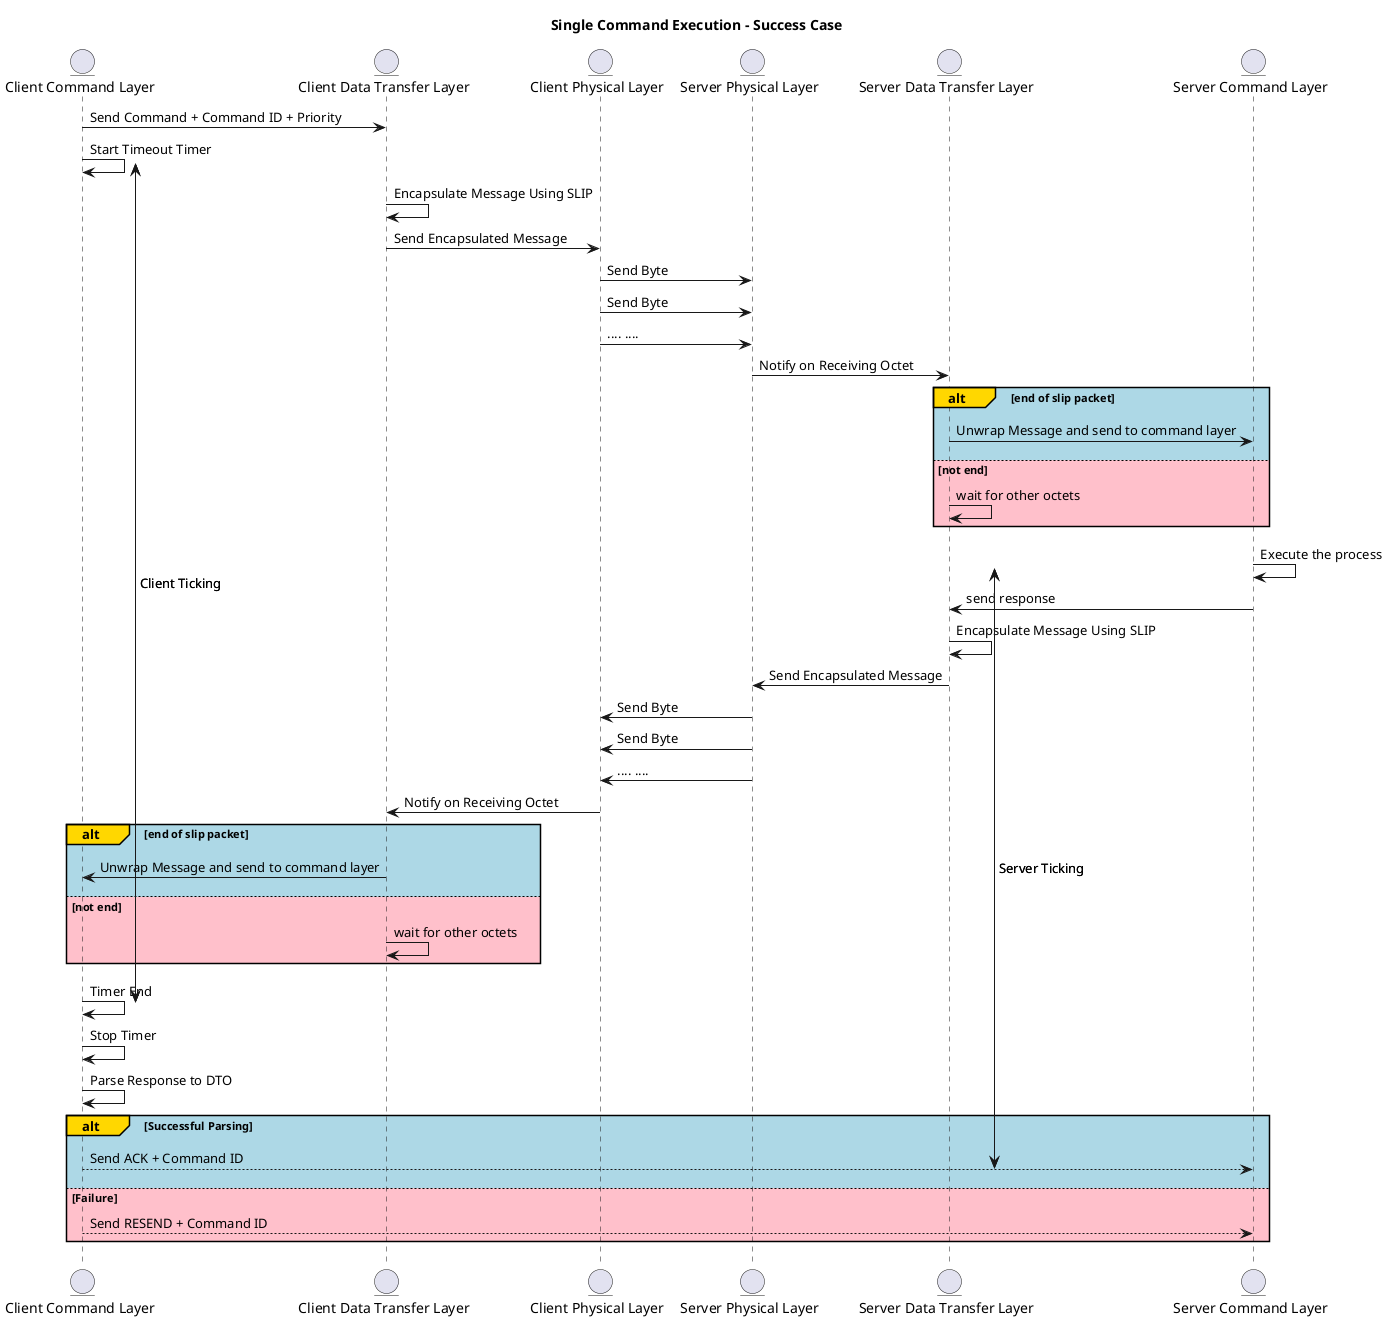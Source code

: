 @startuml "Single Command Execution - Success Case"
title "Single Command Execution - Success Case"
!pragma teoz true

entity client_cmd as "Client Command Layer"
entity client_dtl as "Client Data Transfer Layer"
entity client_phy as "Client Physical Layer"


entity server_phy as "Server Physical Layer"
entity server_dtl as "Server Data Transfer Layer"
entity server_cmd as "Server Command Layer"


client_cmd -> client_dtl: Send Command + Command ID + Priority
{start_timer} client_cmd -> client_cmd: Start Timeout Timer


client_dtl -> client_dtl: Encapsulate Message Using SLIP
client_dtl -> client_phy: Send Encapsulated Message
client_phy -> server_phy: Send Byte
client_phy -> server_phy: Send Byte
client_phy -> server_phy: .... ....

server_phy -> server_dtl: Notify on Receiving Octet

alt#Gold #LightBlue end of slip packet
    server_dtl -> server_cmd: Unwrap Message and send to command layer
else #Pink not end
    server_dtl -> server_dtl: wait for other octets 
end

{start_timer2} server_cmd -> server_cmd: Execute the process
server_cmd -> server_dtl: send response
server_dtl -> server_dtl: Encapsulate Message Using SLIP
server_dtl -> server_phy: Send Encapsulated Message

server_phy -> client_phy: Send Byte
server_phy -> client_phy: Send Byte
server_phy -> client_phy: .... ....

client_phy -> client_dtl: Notify on Receiving Octet

alt#Gold #LightBlue end of slip packet
    client_dtl -> client_cmd: Unwrap Message and send to command layer
else #Pink not end
    client_dtl -> client_dtl: wait for other octets 
end

{end_timer} client_cmd -> client_cmd: Timer End
client_cmd -> client_cmd: Stop Timer
client_cmd -> client_cmd: Parse Response to DTO

alt#Gold #LightBlue Successful Parsing
    {end_timer2} client_cmd --> server_cmd: Send ACK + Command ID
else #Pink Failure
    client_cmd --> server_cmd: Send RESEND + Command ID
end

{start_timer} <-> {end_timer}: Client Ticking
{start_timer2} <-> {end_timer2}: Server Ticking
@enduml